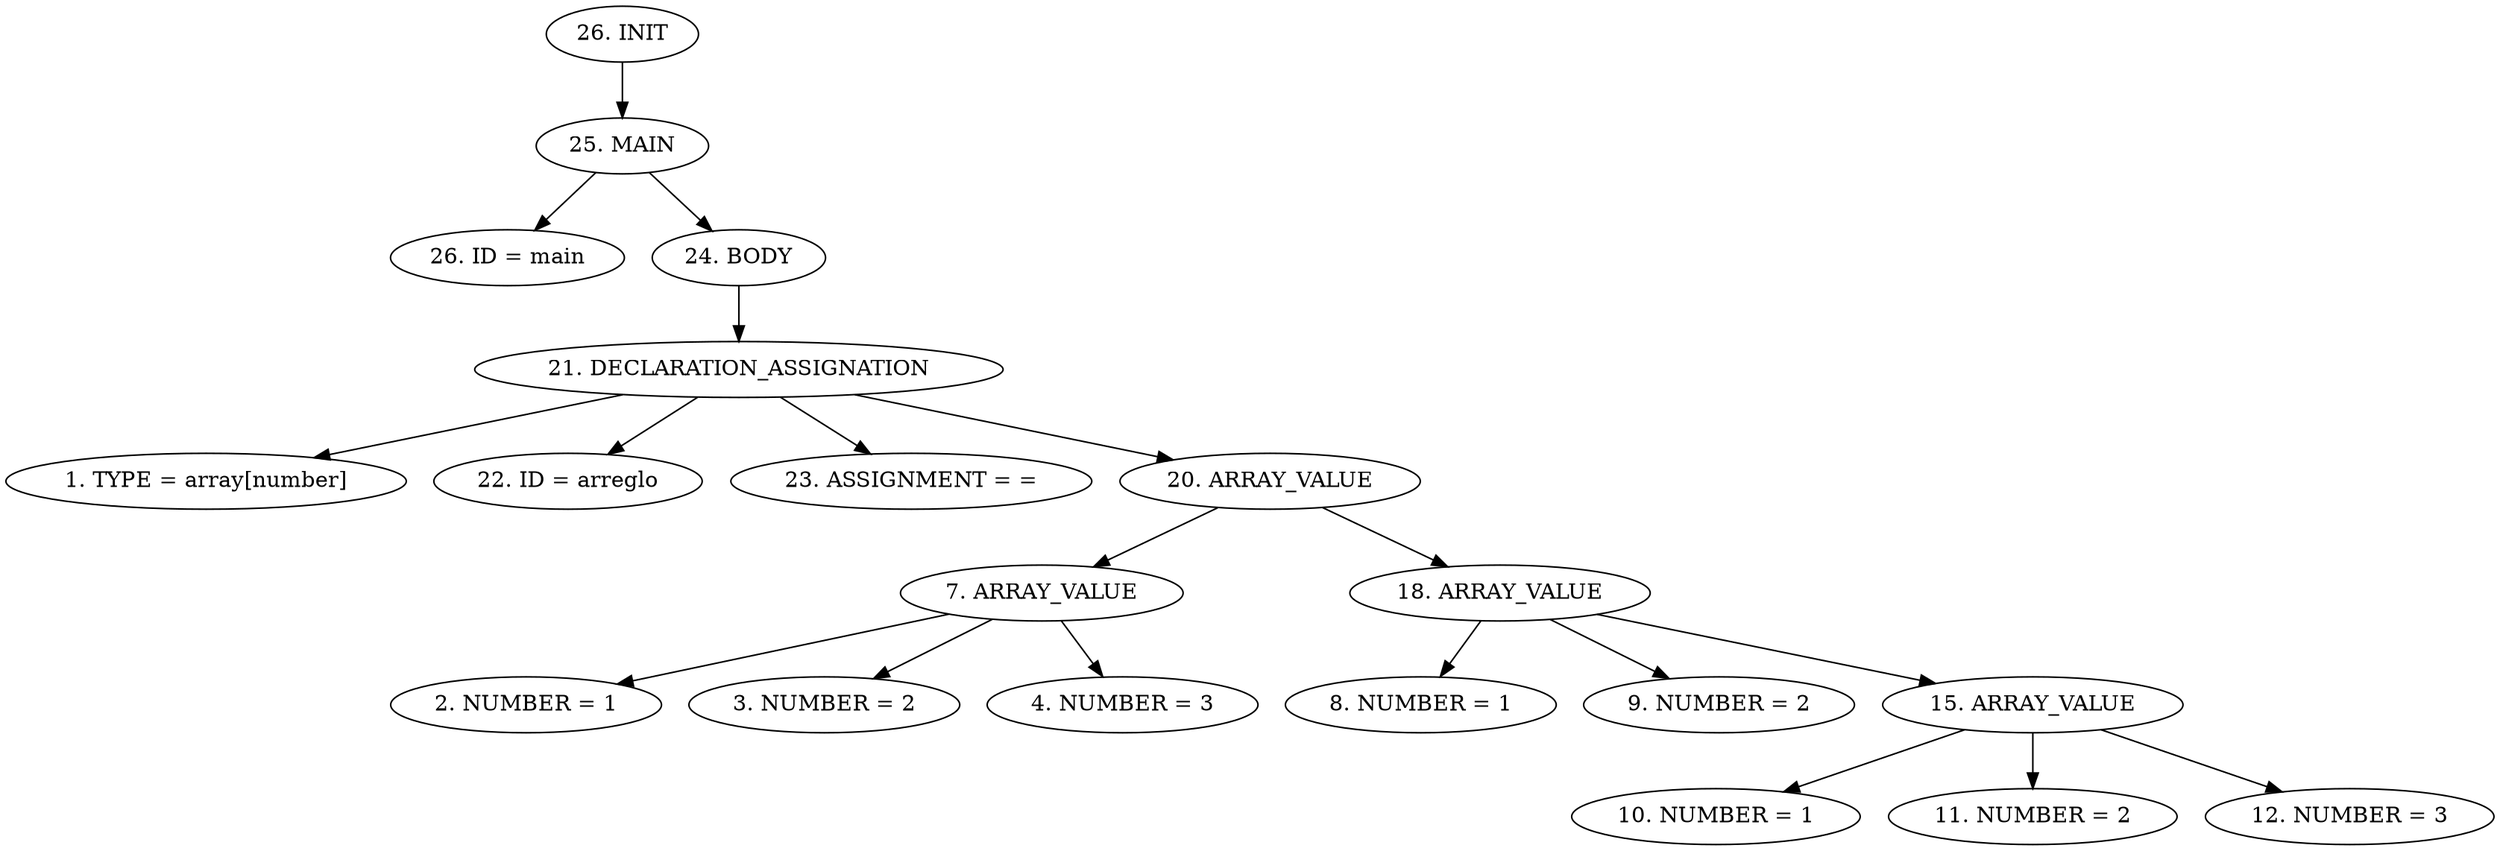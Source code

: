 digraph G {
"26. INIT"->"25. MAIN"
"25. MAIN"->"26. ID = main"
"25. MAIN"->"24. BODY"
"24. BODY"->"21. DECLARATION_ASSIGNATION"
"21. DECLARATION_ASSIGNATION"->"1. TYPE = array[number]"
"21. DECLARATION_ASSIGNATION"->"22. ID = arreglo"
"21. DECLARATION_ASSIGNATION"->"23. ASSIGNMENT = ="
"21. DECLARATION_ASSIGNATION"->"20. ARRAY_VALUE"
"20. ARRAY_VALUE"->"7. ARRAY_VALUE"
"7. ARRAY_VALUE"->"2. NUMBER = 1"
"7. ARRAY_VALUE"->"3. NUMBER = 2"
"7. ARRAY_VALUE"->"4. NUMBER = 3"
"20. ARRAY_VALUE"->"18. ARRAY_VALUE"
"18. ARRAY_VALUE"->"8. NUMBER = 1"
"18. ARRAY_VALUE"->"9. NUMBER = 2"
"18. ARRAY_VALUE"->"15. ARRAY_VALUE"
"15. ARRAY_VALUE"->"10. NUMBER = 1"
"15. ARRAY_VALUE"->"11. NUMBER = 2"
"15. ARRAY_VALUE"->"12. NUMBER = 3"


}
